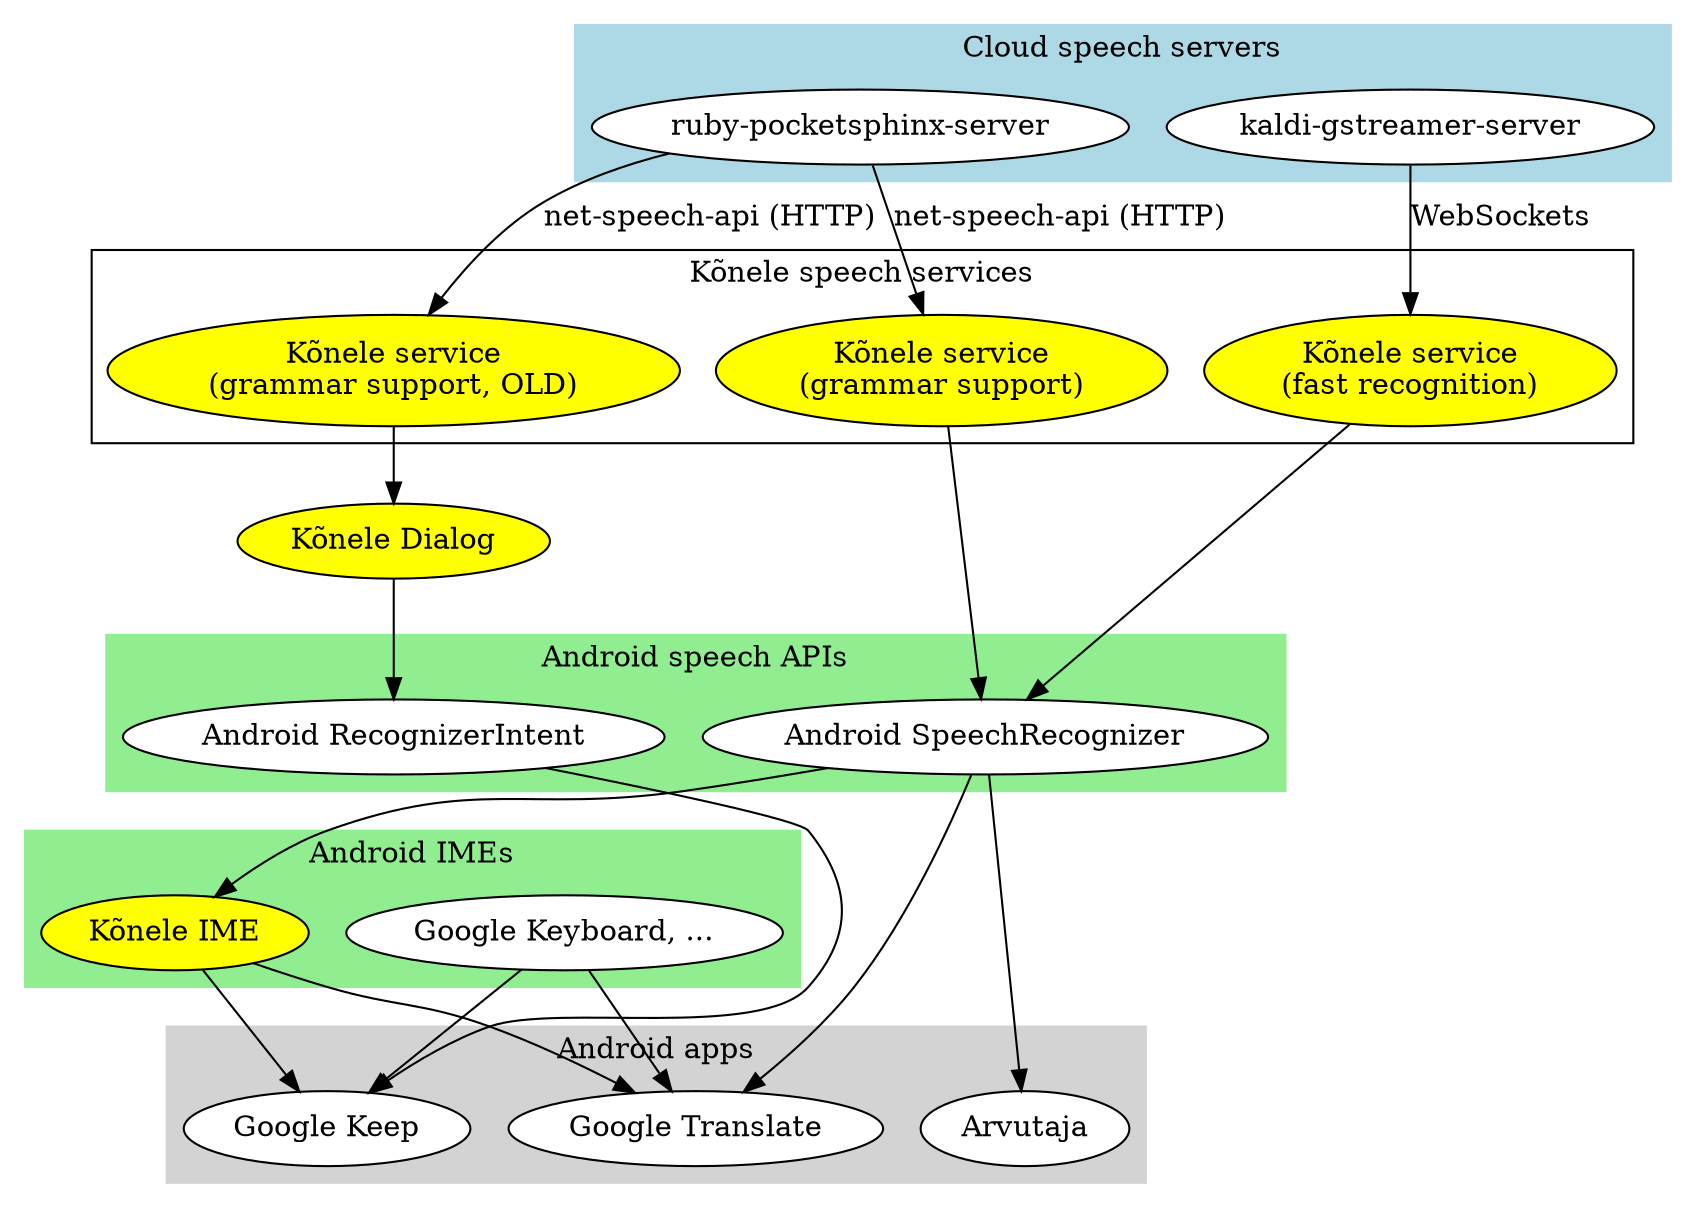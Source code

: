 /**
 *
 * @author Kaarel Kaljurand
 * @version 2015-05-05
 */

digraph G {

	node [fillcolor = "white", style = "rounded,filled"];

    "Kõnele Dialog" [fillcolor = "yellow"];

    subgraph cluster_0 {
        label = "Cloud speech servers";
        style=filled;
        "kaldi" [label = "kaldi-gstreamer-server"];
        "pocketsphinx" [label = "ruby-pocketsphinx-server"];
        color = "lightblue";
    }

    // Services record audio, send it to the server, and make the transcription
    // available via standard Android APIs.
    // One can configure the server addresses and audio recording parameters
    // (e.g. sample rate, duration, silence detection).
    subgraph cluster_1 {
        label = "Kõnele speech services";
        "Kõnele fast" [label = "Kõnele service\n(fast recognition)", fillcolor = "yellow"];
        "Kõnele grammar" [label = "Kõnele service\n(grammar support)", fillcolor = "yellow"];
        "Kõnele old" [label = "Kõnele service\n(grammar support, OLD)", fillcolor = "yellow"];
    }

    subgraph cluster_2 {
        label = "Android speech APIs";
        style=filled;
        "Android SpeechRecognizer" ;
        "Android RecognizerIntent" ;
        color = "lightgreen";
    }

    subgraph cluster_3 {
        label = "Android IMEs";
        style=filled;
        "Kõnele IME" [fillcolor = "yellow"];
        "Google Keyboard" [label = "Google Keyboard, ..."];
        color = "lightgreen";
    }

    subgraph cluster_4 {
        label = "Android apps";
        style=filled;
        "Google Keep";
        "Google Translate";
        "Arvutaja";
        color=lightgrey;
    }

    "kaldi" -> "Kõnele fast" [label = "WebSockets"];
	"pocketsphinx" -> "Kõnele grammar" [label = "net-speech-api (HTTP)"];
	"pocketsphinx" -> "Kõnele old" [label = "net-speech-api (HTTP)"];

    // Both services implement Android SpeechRecognizer
    "Kõnele fast" -> "Android SpeechRecognizer" ;
    "Kõnele grammar" -> "Android SpeechRecognizer" ;

    //"Google Search" -> "Android RecognizerIntent" ;
    //"Google Search" -> "Android SpeechRecognizer" ;

    "Kõnele old" -> "Kõnele Dialog" ;
    "Kõnele Dialog" -> "Android RecognizerIntent" ;

    "Android SpeechRecognizer" -> "Kõnele IME" ;
    "Android SpeechRecognizer" -> "Arvutaja" ;
    "Android RecognizerIntent" -> "Google Keep" ;
    "Google Keyboard" -> "Google Keep";
    "Kõnele IME" -> "Google Keep";
    "Android SpeechRecognizer" -> "Google Translate" ;
    "Google Keyboard" -> "Google Translate";
    "Kõnele IME" -> "Google Translate";
}
